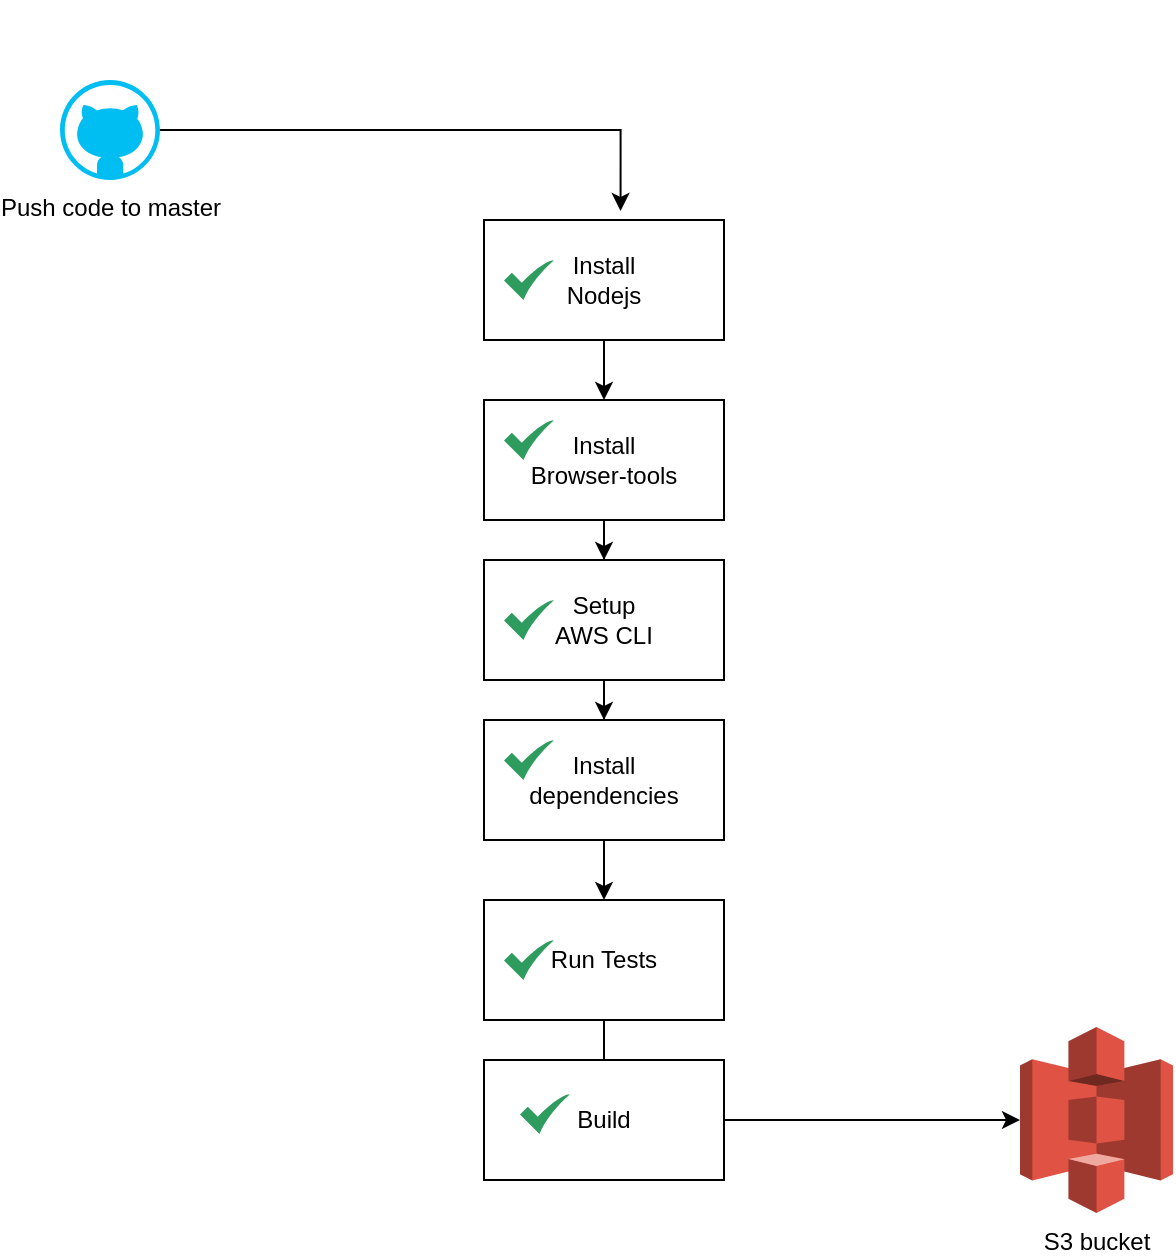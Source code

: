<mxfile version="17.1.2" type="device"><diagram id="VxMDfQlKIxgiPBdF-quX" name="Page-1"><mxGraphModel dx="1422" dy="702" grid="1" gridSize="10" guides="1" tooltips="1" connect="1" arrows="1" fold="1" page="1" pageScale="1" pageWidth="850" pageHeight="1100" math="0" shadow="0"><root><mxCell id="0"/><mxCell id="1" parent="0"/><mxCell id="6aEIJrcBCnWLTkzR3v3c-3" style="edgeStyle=orthogonalEdgeStyle;rounded=0;orthogonalLoop=1;jettySize=auto;html=1;entryX=0.569;entryY=-0.075;entryDx=0;entryDy=0;entryPerimeter=0;" edge="1" parent="1" source="6aEIJrcBCnWLTkzR3v3c-1" target="6aEIJrcBCnWLTkzR3v3c-4"><mxGeometry relative="1" as="geometry"><mxPoint x="360" y="150" as="targetPoint"/></mxGeometry></mxCell><mxCell id="6aEIJrcBCnWLTkzR3v3c-1" value="Push code to master" style="verticalLabelPosition=bottom;html=1;verticalAlign=top;align=center;strokeColor=none;fillColor=#00BEF2;shape=mxgraph.azure.github_code;pointerEvents=1;" vertex="1" parent="1"><mxGeometry x="80" y="70" width="50" height="50" as="geometry"/></mxCell><mxCell id="6aEIJrcBCnWLTkzR3v3c-2" value="" style="shape=image;html=1;verticalAlign=top;verticalLabelPosition=bottom;labelBackgroundColor=#ffffff;imageAspect=0;aspect=fixed;image=https://cdn2.iconfinder.com/data/icons/css-vol-1/24/circleci-128.png" vertex="1" parent="1"><mxGeometry x="327" y="30" width="50" height="50" as="geometry"/></mxCell><mxCell id="6aEIJrcBCnWLTkzR3v3c-27" style="edgeStyle=orthogonalEdgeStyle;rounded=0;orthogonalLoop=1;jettySize=auto;html=1;" edge="1" parent="1" source="6aEIJrcBCnWLTkzR3v3c-4" target="6aEIJrcBCnWLTkzR3v3c-20"><mxGeometry relative="1" as="geometry"/></mxCell><mxCell id="6aEIJrcBCnWLTkzR3v3c-4" value="Install&lt;br&gt;Nodejs" style="rounded=0;whiteSpace=wrap;html=1;" vertex="1" parent="1"><mxGeometry x="292" y="140" width="120" height="60" as="geometry"/></mxCell><mxCell id="6aEIJrcBCnWLTkzR3v3c-5" value="" style="sketch=0;html=1;aspect=fixed;strokeColor=none;shadow=0;align=center;verticalAlign=top;fillColor=#2D9C5E;shape=mxgraph.gcp2.check" vertex="1" parent="1"><mxGeometry x="302" y="160" width="25" height="20" as="geometry"/></mxCell><mxCell id="6aEIJrcBCnWLTkzR3v3c-29" style="edgeStyle=orthogonalEdgeStyle;rounded=0;orthogonalLoop=1;jettySize=auto;html=1;" edge="1" parent="1" source="6aEIJrcBCnWLTkzR3v3c-6" target="6aEIJrcBCnWLTkzR3v3c-8"><mxGeometry relative="1" as="geometry"/></mxCell><mxCell id="6aEIJrcBCnWLTkzR3v3c-6" value="Setup&lt;br&gt;AWS CLI" style="rounded=0;whiteSpace=wrap;html=1;" vertex="1" parent="1"><mxGeometry x="292" y="310" width="120" height="60" as="geometry"/></mxCell><mxCell id="6aEIJrcBCnWLTkzR3v3c-7" value="" style="sketch=0;html=1;aspect=fixed;strokeColor=none;shadow=0;align=center;verticalAlign=top;fillColor=#2D9C5E;shape=mxgraph.gcp2.check" vertex="1" parent="1"><mxGeometry x="302" y="330" width="25" height="20" as="geometry"/></mxCell><mxCell id="6aEIJrcBCnWLTkzR3v3c-30" style="edgeStyle=orthogonalEdgeStyle;rounded=0;orthogonalLoop=1;jettySize=auto;html=1;entryX=0.5;entryY=0;entryDx=0;entryDy=0;" edge="1" parent="1" source="6aEIJrcBCnWLTkzR3v3c-8" target="6aEIJrcBCnWLTkzR3v3c-10"><mxGeometry relative="1" as="geometry"/></mxCell><mxCell id="6aEIJrcBCnWLTkzR3v3c-8" value="Install&lt;br&gt;dependencies" style="rounded=0;whiteSpace=wrap;html=1;" vertex="1" parent="1"><mxGeometry x="292" y="390" width="120" height="60" as="geometry"/></mxCell><mxCell id="6aEIJrcBCnWLTkzR3v3c-9" value="" style="sketch=0;html=1;aspect=fixed;strokeColor=none;shadow=0;align=center;verticalAlign=top;fillColor=#2D9C5E;shape=mxgraph.gcp2.check" vertex="1" parent="1"><mxGeometry x="302" y="400" width="25" height="20" as="geometry"/></mxCell><mxCell id="6aEIJrcBCnWLTkzR3v3c-31" value="" style="edgeStyle=orthogonalEdgeStyle;rounded=0;orthogonalLoop=1;jettySize=auto;html=1;" edge="1" parent="1" source="6aEIJrcBCnWLTkzR3v3c-10" target="6aEIJrcBCnWLTkzR3v3c-25"><mxGeometry relative="1" as="geometry"/></mxCell><mxCell id="6aEIJrcBCnWLTkzR3v3c-10" value="Run Tests" style="rounded=0;whiteSpace=wrap;html=1;" vertex="1" parent="1"><mxGeometry x="292" y="480" width="120" height="60" as="geometry"/></mxCell><mxCell id="6aEIJrcBCnWLTkzR3v3c-11" value="" style="sketch=0;html=1;aspect=fixed;strokeColor=none;shadow=0;align=center;verticalAlign=top;fillColor=#2D9C5E;shape=mxgraph.gcp2.check" vertex="1" parent="1"><mxGeometry x="302" y="500" width="25" height="20" as="geometry"/></mxCell><mxCell id="6aEIJrcBCnWLTkzR3v3c-19" value="S3 bucket" style="outlineConnect=0;dashed=0;verticalLabelPosition=bottom;verticalAlign=top;align=center;html=1;shape=mxgraph.aws3.s3;fillColor=#E05243;gradientColor=none;" vertex="1" parent="1"><mxGeometry x="560" y="543.5" width="76.5" height="93" as="geometry"/></mxCell><mxCell id="6aEIJrcBCnWLTkzR3v3c-28" style="edgeStyle=orthogonalEdgeStyle;rounded=0;orthogonalLoop=1;jettySize=auto;html=1;entryX=0.5;entryY=0;entryDx=0;entryDy=0;" edge="1" parent="1" source="6aEIJrcBCnWLTkzR3v3c-20" target="6aEIJrcBCnWLTkzR3v3c-6"><mxGeometry relative="1" as="geometry"/></mxCell><mxCell id="6aEIJrcBCnWLTkzR3v3c-20" value="Install&lt;br&gt;Browser-tools" style="rounded=0;whiteSpace=wrap;html=1;" vertex="1" parent="1"><mxGeometry x="292" y="230" width="120" height="60" as="geometry"/></mxCell><mxCell id="6aEIJrcBCnWLTkzR3v3c-21" value="" style="sketch=0;html=1;aspect=fixed;strokeColor=none;shadow=0;align=center;verticalAlign=top;fillColor=#2D9C5E;shape=mxgraph.gcp2.check" vertex="1" parent="1"><mxGeometry x="302" y="240" width="25" height="20" as="geometry"/></mxCell><mxCell id="6aEIJrcBCnWLTkzR3v3c-26" value="" style="edgeStyle=orthogonalEdgeStyle;rounded=0;orthogonalLoop=1;jettySize=auto;html=1;" edge="1" parent="1" source="6aEIJrcBCnWLTkzR3v3c-22" target="6aEIJrcBCnWLTkzR3v3c-19"><mxGeometry relative="1" as="geometry"/></mxCell><mxCell id="6aEIJrcBCnWLTkzR3v3c-22" value="Build" style="rounded=0;whiteSpace=wrap;html=1;" vertex="1" parent="1"><mxGeometry x="292" y="560" width="120" height="60" as="geometry"/></mxCell><mxCell id="6aEIJrcBCnWLTkzR3v3c-25" value="" style="sketch=0;html=1;aspect=fixed;strokeColor=none;shadow=0;align=center;verticalAlign=top;fillColor=#2D9C5E;shape=mxgraph.gcp2.check" vertex="1" parent="1"><mxGeometry x="310" y="577" width="25" height="20" as="geometry"/></mxCell></root></mxGraphModel></diagram></mxfile>